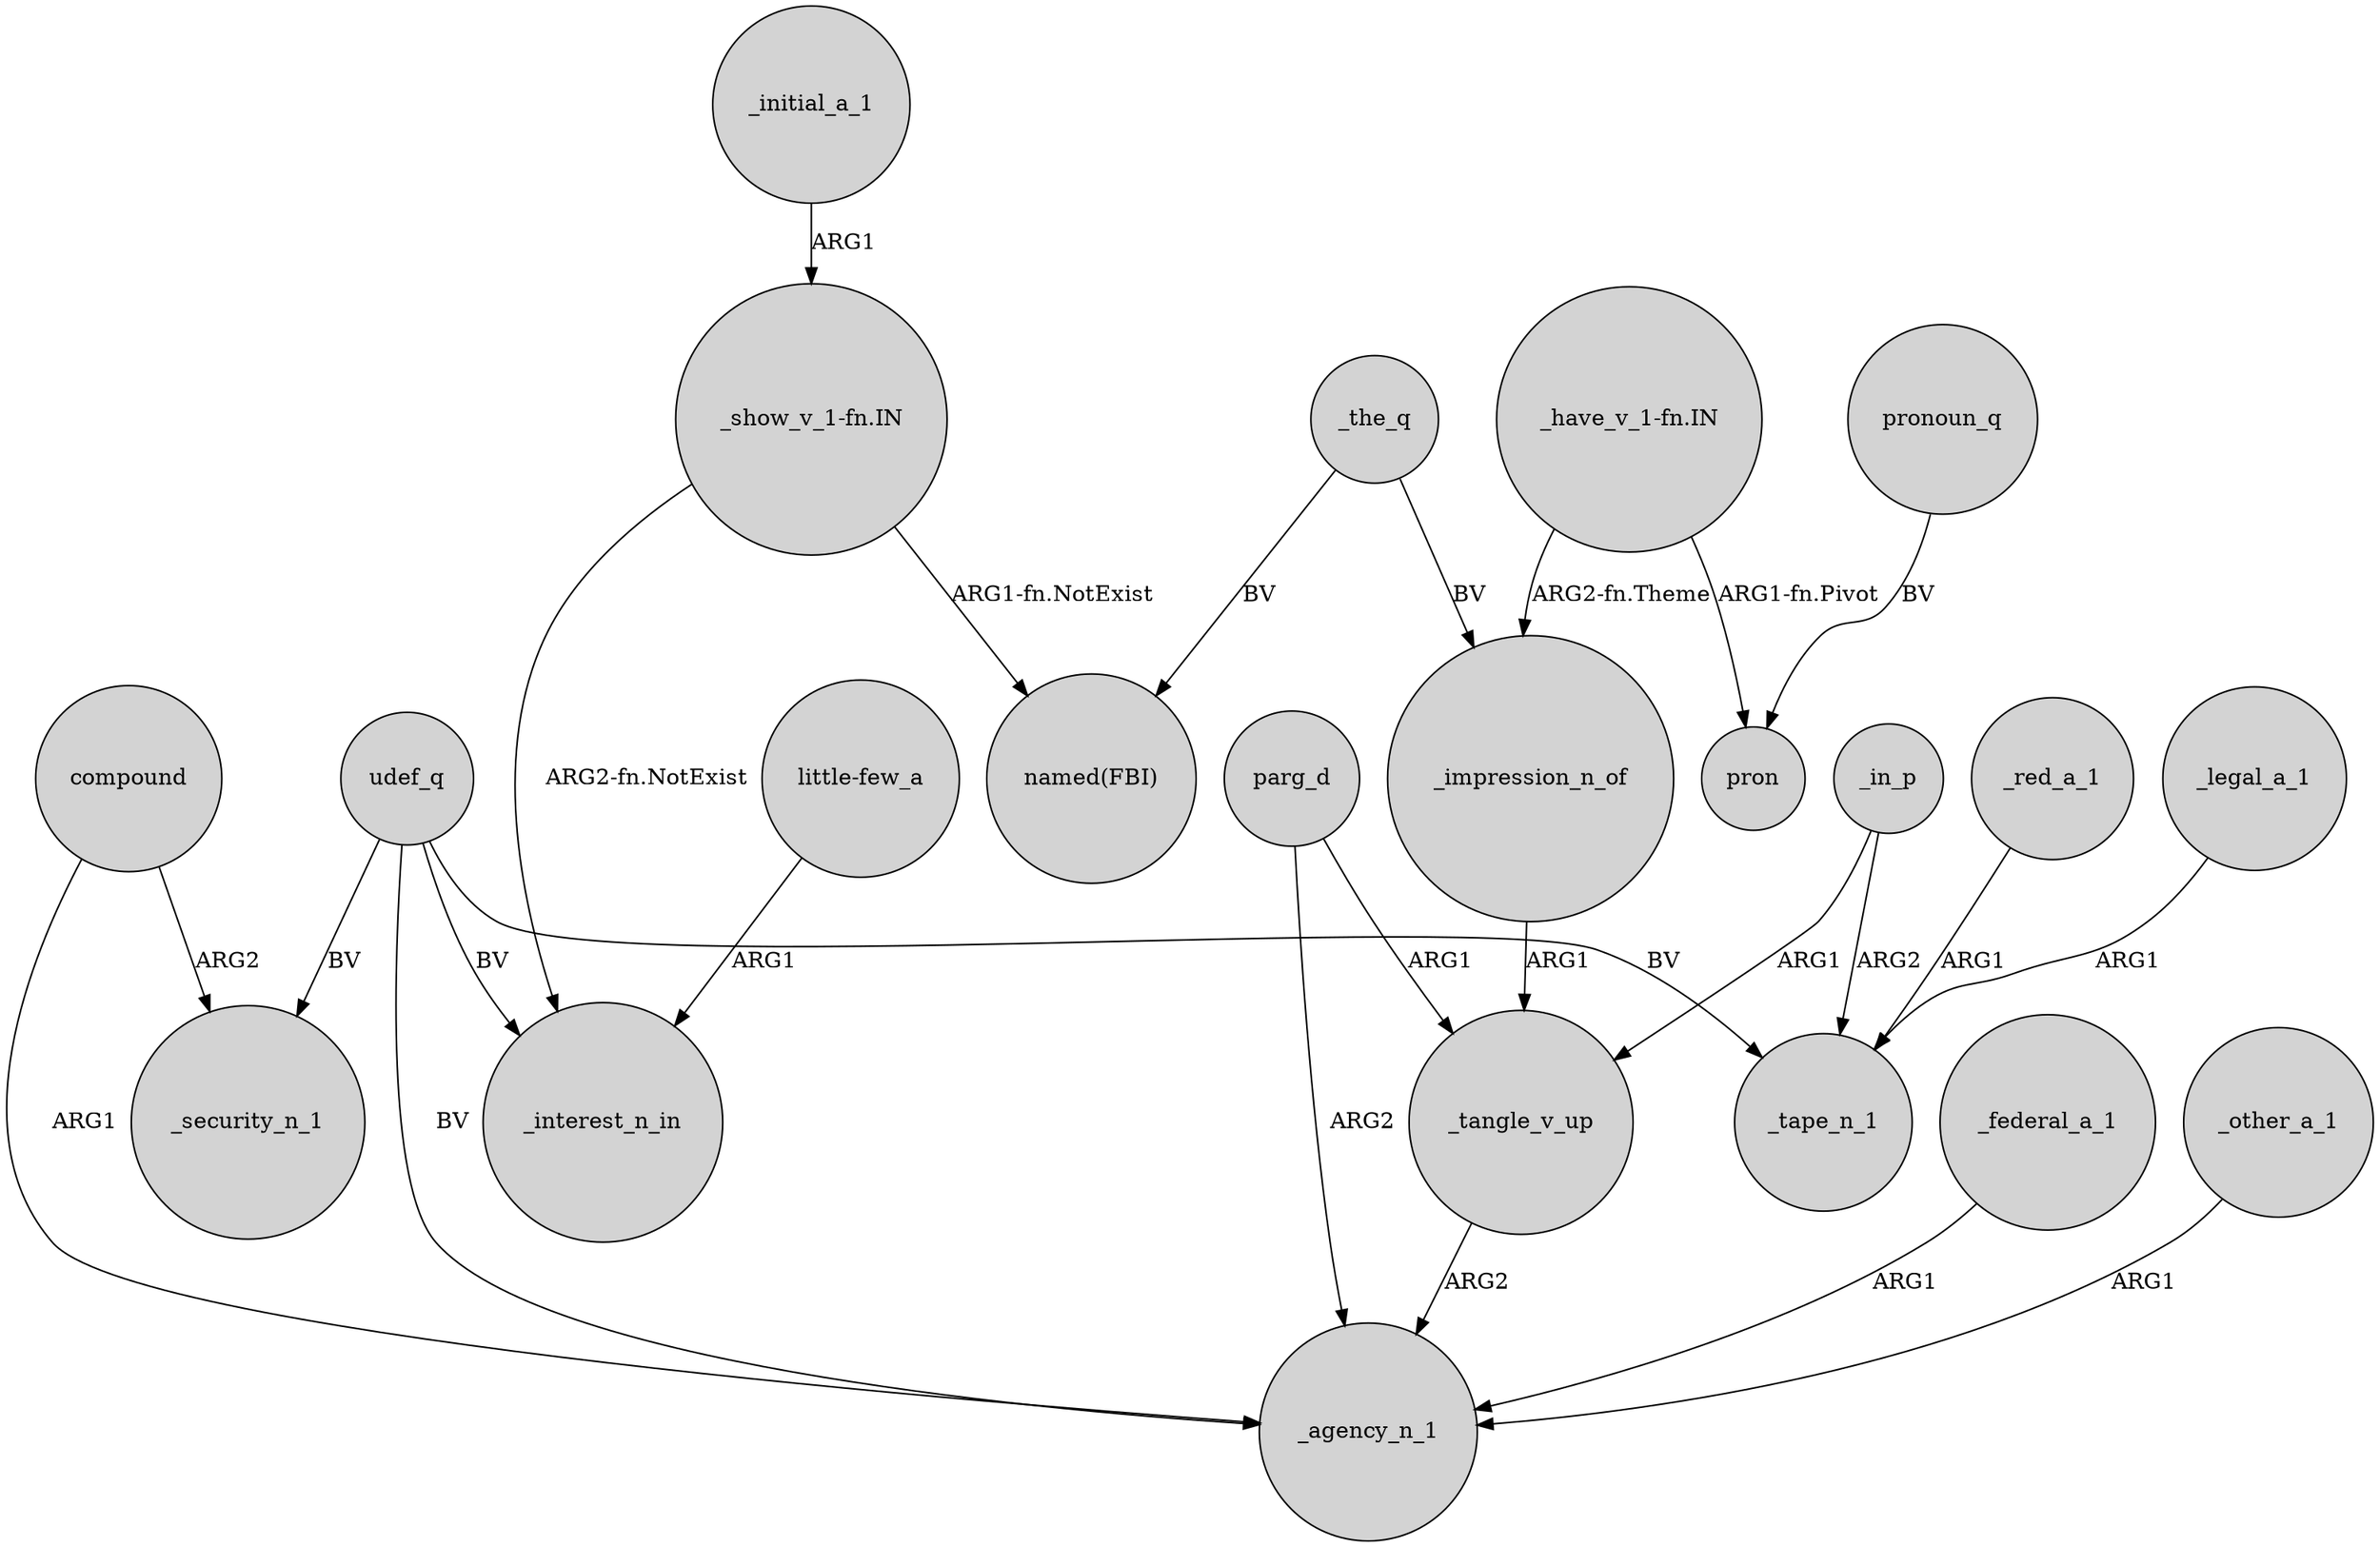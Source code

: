 digraph {
	node [shape=circle style=filled]
	compound -> _agency_n_1 [label=ARG1]
	udef_q -> _tape_n_1 [label=BV]
	_the_q -> _impression_n_of [label=BV]
	_in_p -> _tangle_v_up [label=ARG1]
	compound -> _security_n_1 [label=ARG2]
	"_have_v_1-fn.IN" -> _impression_n_of [label="ARG2-fn.Theme"]
	"_show_v_1-fn.IN" -> "named(FBI)" [label="ARG1-fn.NotExist"]
	_initial_a_1 -> "_show_v_1-fn.IN" [label=ARG1]
	udef_q -> _interest_n_in [label=BV]
	parg_d -> _agency_n_1 [label=ARG2]
	"_have_v_1-fn.IN" -> pron [label="ARG1-fn.Pivot"]
	parg_d -> _tangle_v_up [label=ARG1]
	_the_q -> "named(FBI)" [label=BV]
	pronoun_q -> pron [label=BV]
	_impression_n_of -> _tangle_v_up [label=ARG1]
	"little-few_a" -> _interest_n_in [label=ARG1]
	udef_q -> _agency_n_1 [label=BV]
	_federal_a_1 -> _agency_n_1 [label=ARG1]
	_other_a_1 -> _agency_n_1 [label=ARG1]
	_tangle_v_up -> _agency_n_1 [label=ARG2]
	_legal_a_1 -> _tape_n_1 [label=ARG1]
	_in_p -> _tape_n_1 [label=ARG2]
	_red_a_1 -> _tape_n_1 [label=ARG1]
	udef_q -> _security_n_1 [label=BV]
	"_show_v_1-fn.IN" -> _interest_n_in [label="ARG2-fn.NotExist"]
}
